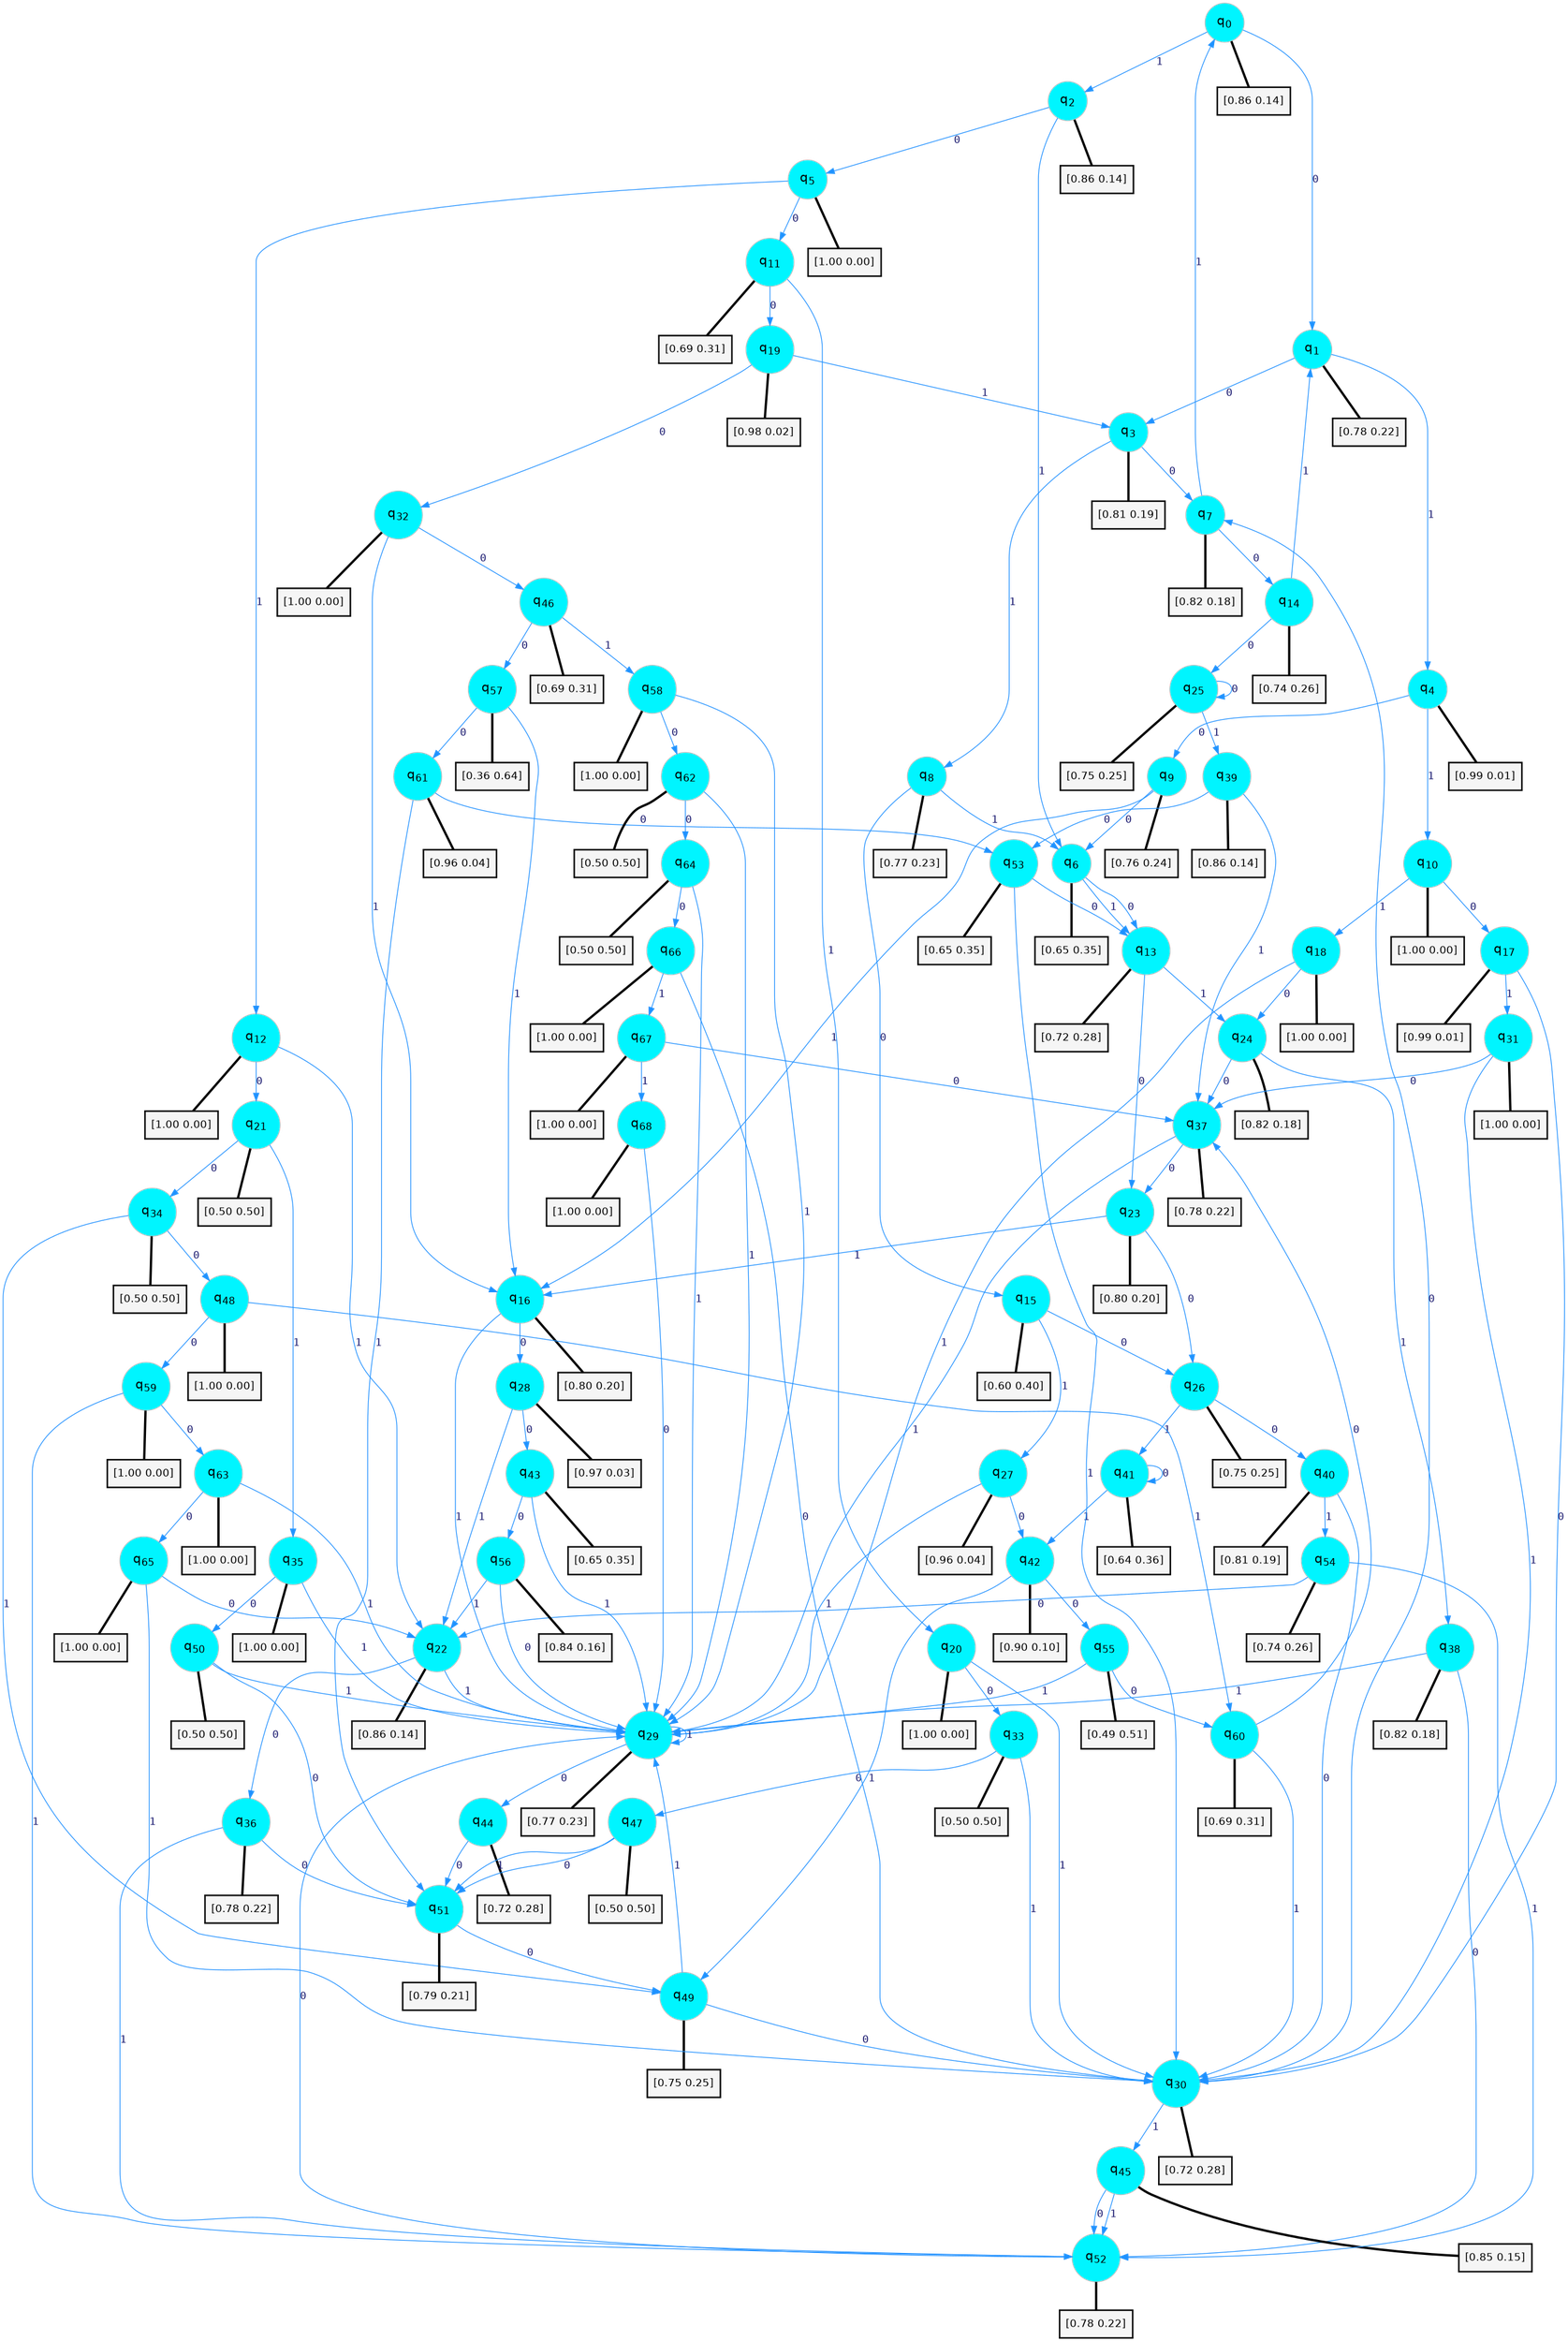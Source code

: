 digraph G {
graph [
bgcolor=transparent, dpi=300, rankdir=TD, size="40,25"];
node [
color=gray, fillcolor=turquoise1, fontcolor=black, fontname=Helvetica, fontsize=16, fontweight=bold, shape=circle, style=filled];
edge [
arrowsize=1, color=dodgerblue1, fontcolor=midnightblue, fontname=courier, fontweight=bold, penwidth=1, style=solid, weight=20];
0[label=<q<SUB>0</SUB>>];
1[label=<q<SUB>1</SUB>>];
2[label=<q<SUB>2</SUB>>];
3[label=<q<SUB>3</SUB>>];
4[label=<q<SUB>4</SUB>>];
5[label=<q<SUB>5</SUB>>];
6[label=<q<SUB>6</SUB>>];
7[label=<q<SUB>7</SUB>>];
8[label=<q<SUB>8</SUB>>];
9[label=<q<SUB>9</SUB>>];
10[label=<q<SUB>10</SUB>>];
11[label=<q<SUB>11</SUB>>];
12[label=<q<SUB>12</SUB>>];
13[label=<q<SUB>13</SUB>>];
14[label=<q<SUB>14</SUB>>];
15[label=<q<SUB>15</SUB>>];
16[label=<q<SUB>16</SUB>>];
17[label=<q<SUB>17</SUB>>];
18[label=<q<SUB>18</SUB>>];
19[label=<q<SUB>19</SUB>>];
20[label=<q<SUB>20</SUB>>];
21[label=<q<SUB>21</SUB>>];
22[label=<q<SUB>22</SUB>>];
23[label=<q<SUB>23</SUB>>];
24[label=<q<SUB>24</SUB>>];
25[label=<q<SUB>25</SUB>>];
26[label=<q<SUB>26</SUB>>];
27[label=<q<SUB>27</SUB>>];
28[label=<q<SUB>28</SUB>>];
29[label=<q<SUB>29</SUB>>];
30[label=<q<SUB>30</SUB>>];
31[label=<q<SUB>31</SUB>>];
32[label=<q<SUB>32</SUB>>];
33[label=<q<SUB>33</SUB>>];
34[label=<q<SUB>34</SUB>>];
35[label=<q<SUB>35</SUB>>];
36[label=<q<SUB>36</SUB>>];
37[label=<q<SUB>37</SUB>>];
38[label=<q<SUB>38</SUB>>];
39[label=<q<SUB>39</SUB>>];
40[label=<q<SUB>40</SUB>>];
41[label=<q<SUB>41</SUB>>];
42[label=<q<SUB>42</SUB>>];
43[label=<q<SUB>43</SUB>>];
44[label=<q<SUB>44</SUB>>];
45[label=<q<SUB>45</SUB>>];
46[label=<q<SUB>46</SUB>>];
47[label=<q<SUB>47</SUB>>];
48[label=<q<SUB>48</SUB>>];
49[label=<q<SUB>49</SUB>>];
50[label=<q<SUB>50</SUB>>];
51[label=<q<SUB>51</SUB>>];
52[label=<q<SUB>52</SUB>>];
53[label=<q<SUB>53</SUB>>];
54[label=<q<SUB>54</SUB>>];
55[label=<q<SUB>55</SUB>>];
56[label=<q<SUB>56</SUB>>];
57[label=<q<SUB>57</SUB>>];
58[label=<q<SUB>58</SUB>>];
59[label=<q<SUB>59</SUB>>];
60[label=<q<SUB>60</SUB>>];
61[label=<q<SUB>61</SUB>>];
62[label=<q<SUB>62</SUB>>];
63[label=<q<SUB>63</SUB>>];
64[label=<q<SUB>64</SUB>>];
65[label=<q<SUB>65</SUB>>];
66[label=<q<SUB>66</SUB>>];
67[label=<q<SUB>67</SUB>>];
68[label=<q<SUB>68</SUB>>];
69[label="[0.86 0.14]", shape=box,fontcolor=black, fontname=Helvetica, fontsize=14, penwidth=2, fillcolor=whitesmoke,color=black];
70[label="[0.78 0.22]", shape=box,fontcolor=black, fontname=Helvetica, fontsize=14, penwidth=2, fillcolor=whitesmoke,color=black];
71[label="[0.86 0.14]", shape=box,fontcolor=black, fontname=Helvetica, fontsize=14, penwidth=2, fillcolor=whitesmoke,color=black];
72[label="[0.81 0.19]", shape=box,fontcolor=black, fontname=Helvetica, fontsize=14, penwidth=2, fillcolor=whitesmoke,color=black];
73[label="[0.99 0.01]", shape=box,fontcolor=black, fontname=Helvetica, fontsize=14, penwidth=2, fillcolor=whitesmoke,color=black];
74[label="[1.00 0.00]", shape=box,fontcolor=black, fontname=Helvetica, fontsize=14, penwidth=2, fillcolor=whitesmoke,color=black];
75[label="[0.65 0.35]", shape=box,fontcolor=black, fontname=Helvetica, fontsize=14, penwidth=2, fillcolor=whitesmoke,color=black];
76[label="[0.82 0.18]", shape=box,fontcolor=black, fontname=Helvetica, fontsize=14, penwidth=2, fillcolor=whitesmoke,color=black];
77[label="[0.77 0.23]", shape=box,fontcolor=black, fontname=Helvetica, fontsize=14, penwidth=2, fillcolor=whitesmoke,color=black];
78[label="[0.76 0.24]", shape=box,fontcolor=black, fontname=Helvetica, fontsize=14, penwidth=2, fillcolor=whitesmoke,color=black];
79[label="[1.00 0.00]", shape=box,fontcolor=black, fontname=Helvetica, fontsize=14, penwidth=2, fillcolor=whitesmoke,color=black];
80[label="[0.69 0.31]", shape=box,fontcolor=black, fontname=Helvetica, fontsize=14, penwidth=2, fillcolor=whitesmoke,color=black];
81[label="[1.00 0.00]", shape=box,fontcolor=black, fontname=Helvetica, fontsize=14, penwidth=2, fillcolor=whitesmoke,color=black];
82[label="[0.72 0.28]", shape=box,fontcolor=black, fontname=Helvetica, fontsize=14, penwidth=2, fillcolor=whitesmoke,color=black];
83[label="[0.74 0.26]", shape=box,fontcolor=black, fontname=Helvetica, fontsize=14, penwidth=2, fillcolor=whitesmoke,color=black];
84[label="[0.60 0.40]", shape=box,fontcolor=black, fontname=Helvetica, fontsize=14, penwidth=2, fillcolor=whitesmoke,color=black];
85[label="[0.80 0.20]", shape=box,fontcolor=black, fontname=Helvetica, fontsize=14, penwidth=2, fillcolor=whitesmoke,color=black];
86[label="[0.99 0.01]", shape=box,fontcolor=black, fontname=Helvetica, fontsize=14, penwidth=2, fillcolor=whitesmoke,color=black];
87[label="[1.00 0.00]", shape=box,fontcolor=black, fontname=Helvetica, fontsize=14, penwidth=2, fillcolor=whitesmoke,color=black];
88[label="[0.98 0.02]", shape=box,fontcolor=black, fontname=Helvetica, fontsize=14, penwidth=2, fillcolor=whitesmoke,color=black];
89[label="[1.00 0.00]", shape=box,fontcolor=black, fontname=Helvetica, fontsize=14, penwidth=2, fillcolor=whitesmoke,color=black];
90[label="[0.50 0.50]", shape=box,fontcolor=black, fontname=Helvetica, fontsize=14, penwidth=2, fillcolor=whitesmoke,color=black];
91[label="[0.86 0.14]", shape=box,fontcolor=black, fontname=Helvetica, fontsize=14, penwidth=2, fillcolor=whitesmoke,color=black];
92[label="[0.80 0.20]", shape=box,fontcolor=black, fontname=Helvetica, fontsize=14, penwidth=2, fillcolor=whitesmoke,color=black];
93[label="[0.82 0.18]", shape=box,fontcolor=black, fontname=Helvetica, fontsize=14, penwidth=2, fillcolor=whitesmoke,color=black];
94[label="[0.75 0.25]", shape=box,fontcolor=black, fontname=Helvetica, fontsize=14, penwidth=2, fillcolor=whitesmoke,color=black];
95[label="[0.75 0.25]", shape=box,fontcolor=black, fontname=Helvetica, fontsize=14, penwidth=2, fillcolor=whitesmoke,color=black];
96[label="[0.96 0.04]", shape=box,fontcolor=black, fontname=Helvetica, fontsize=14, penwidth=2, fillcolor=whitesmoke,color=black];
97[label="[0.97 0.03]", shape=box,fontcolor=black, fontname=Helvetica, fontsize=14, penwidth=2, fillcolor=whitesmoke,color=black];
98[label="[0.77 0.23]", shape=box,fontcolor=black, fontname=Helvetica, fontsize=14, penwidth=2, fillcolor=whitesmoke,color=black];
99[label="[0.72 0.28]", shape=box,fontcolor=black, fontname=Helvetica, fontsize=14, penwidth=2, fillcolor=whitesmoke,color=black];
100[label="[1.00 0.00]", shape=box,fontcolor=black, fontname=Helvetica, fontsize=14, penwidth=2, fillcolor=whitesmoke,color=black];
101[label="[1.00 0.00]", shape=box,fontcolor=black, fontname=Helvetica, fontsize=14, penwidth=2, fillcolor=whitesmoke,color=black];
102[label="[0.50 0.50]", shape=box,fontcolor=black, fontname=Helvetica, fontsize=14, penwidth=2, fillcolor=whitesmoke,color=black];
103[label="[0.50 0.50]", shape=box,fontcolor=black, fontname=Helvetica, fontsize=14, penwidth=2, fillcolor=whitesmoke,color=black];
104[label="[1.00 0.00]", shape=box,fontcolor=black, fontname=Helvetica, fontsize=14, penwidth=2, fillcolor=whitesmoke,color=black];
105[label="[0.78 0.22]", shape=box,fontcolor=black, fontname=Helvetica, fontsize=14, penwidth=2, fillcolor=whitesmoke,color=black];
106[label="[0.78 0.22]", shape=box,fontcolor=black, fontname=Helvetica, fontsize=14, penwidth=2, fillcolor=whitesmoke,color=black];
107[label="[0.82 0.18]", shape=box,fontcolor=black, fontname=Helvetica, fontsize=14, penwidth=2, fillcolor=whitesmoke,color=black];
108[label="[0.86 0.14]", shape=box,fontcolor=black, fontname=Helvetica, fontsize=14, penwidth=2, fillcolor=whitesmoke,color=black];
109[label="[0.81 0.19]", shape=box,fontcolor=black, fontname=Helvetica, fontsize=14, penwidth=2, fillcolor=whitesmoke,color=black];
110[label="[0.64 0.36]", shape=box,fontcolor=black, fontname=Helvetica, fontsize=14, penwidth=2, fillcolor=whitesmoke,color=black];
111[label="[0.90 0.10]", shape=box,fontcolor=black, fontname=Helvetica, fontsize=14, penwidth=2, fillcolor=whitesmoke,color=black];
112[label="[0.65 0.35]", shape=box,fontcolor=black, fontname=Helvetica, fontsize=14, penwidth=2, fillcolor=whitesmoke,color=black];
113[label="[0.72 0.28]", shape=box,fontcolor=black, fontname=Helvetica, fontsize=14, penwidth=2, fillcolor=whitesmoke,color=black];
114[label="[0.85 0.15]", shape=box,fontcolor=black, fontname=Helvetica, fontsize=14, penwidth=2, fillcolor=whitesmoke,color=black];
115[label="[0.69 0.31]", shape=box,fontcolor=black, fontname=Helvetica, fontsize=14, penwidth=2, fillcolor=whitesmoke,color=black];
116[label="[0.50 0.50]", shape=box,fontcolor=black, fontname=Helvetica, fontsize=14, penwidth=2, fillcolor=whitesmoke,color=black];
117[label="[1.00 0.00]", shape=box,fontcolor=black, fontname=Helvetica, fontsize=14, penwidth=2, fillcolor=whitesmoke,color=black];
118[label="[0.75 0.25]", shape=box,fontcolor=black, fontname=Helvetica, fontsize=14, penwidth=2, fillcolor=whitesmoke,color=black];
119[label="[0.50 0.50]", shape=box,fontcolor=black, fontname=Helvetica, fontsize=14, penwidth=2, fillcolor=whitesmoke,color=black];
120[label="[0.79 0.21]", shape=box,fontcolor=black, fontname=Helvetica, fontsize=14, penwidth=2, fillcolor=whitesmoke,color=black];
121[label="[0.78 0.22]", shape=box,fontcolor=black, fontname=Helvetica, fontsize=14, penwidth=2, fillcolor=whitesmoke,color=black];
122[label="[0.65 0.35]", shape=box,fontcolor=black, fontname=Helvetica, fontsize=14, penwidth=2, fillcolor=whitesmoke,color=black];
123[label="[0.74 0.26]", shape=box,fontcolor=black, fontname=Helvetica, fontsize=14, penwidth=2, fillcolor=whitesmoke,color=black];
124[label="[0.49 0.51]", shape=box,fontcolor=black, fontname=Helvetica, fontsize=14, penwidth=2, fillcolor=whitesmoke,color=black];
125[label="[0.84 0.16]", shape=box,fontcolor=black, fontname=Helvetica, fontsize=14, penwidth=2, fillcolor=whitesmoke,color=black];
126[label="[0.36 0.64]", shape=box,fontcolor=black, fontname=Helvetica, fontsize=14, penwidth=2, fillcolor=whitesmoke,color=black];
127[label="[1.00 0.00]", shape=box,fontcolor=black, fontname=Helvetica, fontsize=14, penwidth=2, fillcolor=whitesmoke,color=black];
128[label="[1.00 0.00]", shape=box,fontcolor=black, fontname=Helvetica, fontsize=14, penwidth=2, fillcolor=whitesmoke,color=black];
129[label="[0.69 0.31]", shape=box,fontcolor=black, fontname=Helvetica, fontsize=14, penwidth=2, fillcolor=whitesmoke,color=black];
130[label="[0.96 0.04]", shape=box,fontcolor=black, fontname=Helvetica, fontsize=14, penwidth=2, fillcolor=whitesmoke,color=black];
131[label="[0.50 0.50]", shape=box,fontcolor=black, fontname=Helvetica, fontsize=14, penwidth=2, fillcolor=whitesmoke,color=black];
132[label="[1.00 0.00]", shape=box,fontcolor=black, fontname=Helvetica, fontsize=14, penwidth=2, fillcolor=whitesmoke,color=black];
133[label="[0.50 0.50]", shape=box,fontcolor=black, fontname=Helvetica, fontsize=14, penwidth=2, fillcolor=whitesmoke,color=black];
134[label="[1.00 0.00]", shape=box,fontcolor=black, fontname=Helvetica, fontsize=14, penwidth=2, fillcolor=whitesmoke,color=black];
135[label="[1.00 0.00]", shape=box,fontcolor=black, fontname=Helvetica, fontsize=14, penwidth=2, fillcolor=whitesmoke,color=black];
136[label="[1.00 0.00]", shape=box,fontcolor=black, fontname=Helvetica, fontsize=14, penwidth=2, fillcolor=whitesmoke,color=black];
137[label="[1.00 0.00]", shape=box,fontcolor=black, fontname=Helvetica, fontsize=14, penwidth=2, fillcolor=whitesmoke,color=black];
0->1 [label=0];
0->2 [label=1];
0->69 [arrowhead=none, penwidth=3,color=black];
1->3 [label=0];
1->4 [label=1];
1->70 [arrowhead=none, penwidth=3,color=black];
2->5 [label=0];
2->6 [label=1];
2->71 [arrowhead=none, penwidth=3,color=black];
3->7 [label=0];
3->8 [label=1];
3->72 [arrowhead=none, penwidth=3,color=black];
4->9 [label=0];
4->10 [label=1];
4->73 [arrowhead=none, penwidth=3,color=black];
5->11 [label=0];
5->12 [label=1];
5->74 [arrowhead=none, penwidth=3,color=black];
6->13 [label=0];
6->13 [label=1];
6->75 [arrowhead=none, penwidth=3,color=black];
7->14 [label=0];
7->0 [label=1];
7->76 [arrowhead=none, penwidth=3,color=black];
8->15 [label=0];
8->6 [label=1];
8->77 [arrowhead=none, penwidth=3,color=black];
9->6 [label=0];
9->16 [label=1];
9->78 [arrowhead=none, penwidth=3,color=black];
10->17 [label=0];
10->18 [label=1];
10->79 [arrowhead=none, penwidth=3,color=black];
11->19 [label=0];
11->20 [label=1];
11->80 [arrowhead=none, penwidth=3,color=black];
12->21 [label=0];
12->22 [label=1];
12->81 [arrowhead=none, penwidth=3,color=black];
13->23 [label=0];
13->24 [label=1];
13->82 [arrowhead=none, penwidth=3,color=black];
14->25 [label=0];
14->1 [label=1];
14->83 [arrowhead=none, penwidth=3,color=black];
15->26 [label=0];
15->27 [label=1];
15->84 [arrowhead=none, penwidth=3,color=black];
16->28 [label=0];
16->29 [label=1];
16->85 [arrowhead=none, penwidth=3,color=black];
17->30 [label=0];
17->31 [label=1];
17->86 [arrowhead=none, penwidth=3,color=black];
18->24 [label=0];
18->29 [label=1];
18->87 [arrowhead=none, penwidth=3,color=black];
19->32 [label=0];
19->3 [label=1];
19->88 [arrowhead=none, penwidth=3,color=black];
20->33 [label=0];
20->30 [label=1];
20->89 [arrowhead=none, penwidth=3,color=black];
21->34 [label=0];
21->35 [label=1];
21->90 [arrowhead=none, penwidth=3,color=black];
22->36 [label=0];
22->29 [label=1];
22->91 [arrowhead=none, penwidth=3,color=black];
23->26 [label=0];
23->16 [label=1];
23->92 [arrowhead=none, penwidth=3,color=black];
24->37 [label=0];
24->38 [label=1];
24->93 [arrowhead=none, penwidth=3,color=black];
25->25 [label=0];
25->39 [label=1];
25->94 [arrowhead=none, penwidth=3,color=black];
26->40 [label=0];
26->41 [label=1];
26->95 [arrowhead=none, penwidth=3,color=black];
27->42 [label=0];
27->29 [label=1];
27->96 [arrowhead=none, penwidth=3,color=black];
28->43 [label=0];
28->22 [label=1];
28->97 [arrowhead=none, penwidth=3,color=black];
29->44 [label=0];
29->29 [label=1];
29->98 [arrowhead=none, penwidth=3,color=black];
30->7 [label=0];
30->45 [label=1];
30->99 [arrowhead=none, penwidth=3,color=black];
31->37 [label=0];
31->30 [label=1];
31->100 [arrowhead=none, penwidth=3,color=black];
32->46 [label=0];
32->16 [label=1];
32->101 [arrowhead=none, penwidth=3,color=black];
33->47 [label=0];
33->30 [label=1];
33->102 [arrowhead=none, penwidth=3,color=black];
34->48 [label=0];
34->49 [label=1];
34->103 [arrowhead=none, penwidth=3,color=black];
35->50 [label=0];
35->29 [label=1];
35->104 [arrowhead=none, penwidth=3,color=black];
36->51 [label=0];
36->52 [label=1];
36->105 [arrowhead=none, penwidth=3,color=black];
37->23 [label=0];
37->29 [label=1];
37->106 [arrowhead=none, penwidth=3,color=black];
38->52 [label=0];
38->29 [label=1];
38->107 [arrowhead=none, penwidth=3,color=black];
39->53 [label=0];
39->37 [label=1];
39->108 [arrowhead=none, penwidth=3,color=black];
40->30 [label=0];
40->54 [label=1];
40->109 [arrowhead=none, penwidth=3,color=black];
41->41 [label=0];
41->42 [label=1];
41->110 [arrowhead=none, penwidth=3,color=black];
42->55 [label=0];
42->49 [label=1];
42->111 [arrowhead=none, penwidth=3,color=black];
43->56 [label=0];
43->29 [label=1];
43->112 [arrowhead=none, penwidth=3,color=black];
44->51 [label=0];
44->113 [arrowhead=none, penwidth=3,color=black];
45->52 [label=0];
45->52 [label=1];
45->114 [arrowhead=none, penwidth=3,color=black];
46->57 [label=0];
46->58 [label=1];
46->115 [arrowhead=none, penwidth=3,color=black];
47->51 [label=0];
47->51 [label=1];
47->116 [arrowhead=none, penwidth=3,color=black];
48->59 [label=0];
48->60 [label=1];
48->117 [arrowhead=none, penwidth=3,color=black];
49->30 [label=0];
49->29 [label=1];
49->118 [arrowhead=none, penwidth=3,color=black];
50->51 [label=0];
50->29 [label=1];
50->119 [arrowhead=none, penwidth=3,color=black];
51->49 [label=0];
51->120 [arrowhead=none, penwidth=3,color=black];
52->29 [label=0];
52->121 [arrowhead=none, penwidth=3,color=black];
53->13 [label=0];
53->30 [label=1];
53->122 [arrowhead=none, penwidth=3,color=black];
54->22 [label=0];
54->52 [label=1];
54->123 [arrowhead=none, penwidth=3,color=black];
55->60 [label=0];
55->29 [label=1];
55->124 [arrowhead=none, penwidth=3,color=black];
56->29 [label=0];
56->22 [label=1];
56->125 [arrowhead=none, penwidth=3,color=black];
57->61 [label=0];
57->16 [label=1];
57->126 [arrowhead=none, penwidth=3,color=black];
58->62 [label=0];
58->29 [label=1];
58->127 [arrowhead=none, penwidth=3,color=black];
59->63 [label=0];
59->52 [label=1];
59->128 [arrowhead=none, penwidth=3,color=black];
60->37 [label=0];
60->30 [label=1];
60->129 [arrowhead=none, penwidth=3,color=black];
61->53 [label=0];
61->51 [label=1];
61->130 [arrowhead=none, penwidth=3,color=black];
62->64 [label=0];
62->29 [label=1];
62->131 [arrowhead=none, penwidth=3,color=black];
63->65 [label=0];
63->29 [label=1];
63->132 [arrowhead=none, penwidth=3,color=black];
64->66 [label=0];
64->29 [label=1];
64->133 [arrowhead=none, penwidth=3,color=black];
65->22 [label=0];
65->30 [label=1];
65->134 [arrowhead=none, penwidth=3,color=black];
66->30 [label=0];
66->67 [label=1];
66->135 [arrowhead=none, penwidth=3,color=black];
67->37 [label=0];
67->68 [label=1];
67->136 [arrowhead=none, penwidth=3,color=black];
68->29 [label=0];
68->137 [arrowhead=none, penwidth=3,color=black];
}
